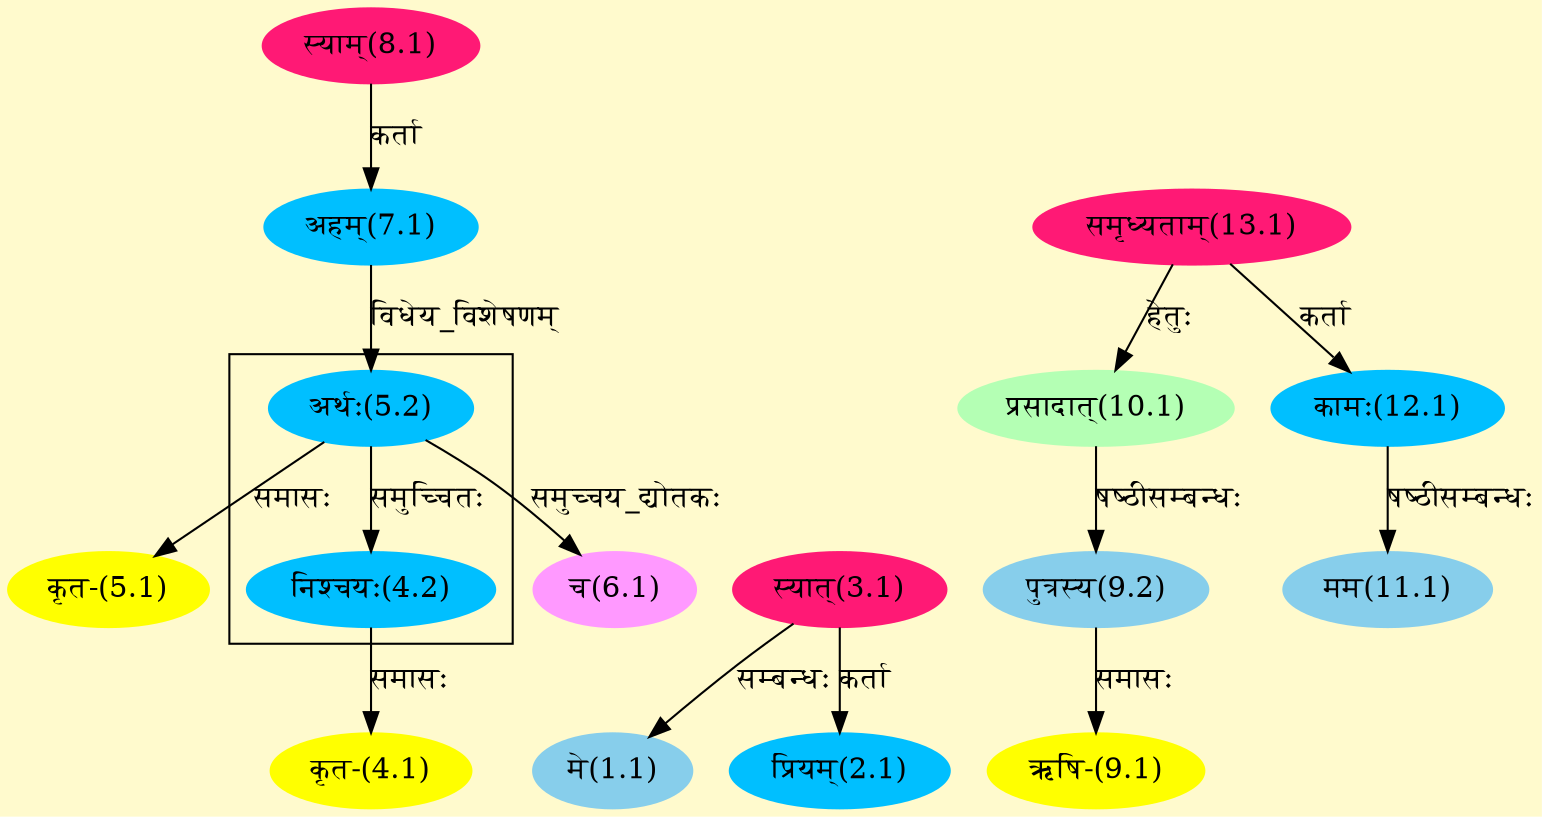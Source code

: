 digraph G{
rankdir=BT;
 compound=true;
 bgcolor="lemonchiffon1";

subgraph cluster_1{
Node4_2 [style=filled, color="#00BFFF" label = "निश्चयः(4.2)"]
Node5_2 [style=filled, color="#00BFFF" label = "अर्थः(5.2)"]

}
Node1_1 [style=filled, color="#87CEEB" label = "मे(1.1)"]
Node3_1 [style=filled, color="#FF1975" label = "स्यात्(3.1)"]
Node2_1 [style=filled, color="#00BFFF" label = "प्रियम्(2.1)"]
Node4_1 [style=filled, color="#FFFF00" label = "कृत-(4.1)"]
Node4_2 [style=filled, color="#00BFFF" label = "निश्चयः(4.2)"]
Node5_1 [style=filled, color="#FFFF00" label = "कृत-(5.1)"]
Node5_2 [style=filled, color="#00BFFF" label = "अर्थः(5.2)"]
Node7_1 [style=filled, color="#00BFFF" label = "अहम्(7.1)"]
Node6_1 [style=filled, color="#FF99FF" label = "च(6.1)"]
Node8_1 [style=filled, color="#FF1975" label = "स्याम्(8.1)"]
Node9_1 [style=filled, color="#FFFF00" label = "ऋषि-(9.1)"]
Node9_2 [style=filled, color="#87CEEB" label = "पुत्रस्य(9.2)"]
Node10_1 [style=filled, color="#B4FFB4" label = "प्रसादात्(10.1)"]
Node13_1 [style=filled, color="#FF1975" label = "समृध्यताम्(13.1)"]
Node11_1 [style=filled, color="#87CEEB" label = "मम(11.1)"]
Node12_1 [style=filled, color="#00BFFF" label = "कामः(12.1)"]
/* Start of Relations section */

Node1_1 -> Node3_1 [  label="सम्बन्धः"  dir="back" ]
Node2_1 -> Node3_1 [  label="कर्ता"  dir="back" ]
Node4_1 -> Node4_2 [  label="समासः"  dir="back" ]
Node4_2 -> Node5_2 [  label="समुच्चितः"  dir="back" ]
Node5_1 -> Node5_2 [  label="समासः"  dir="back" ]
Node5_2 -> Node7_1 [  label="विधेय_विशेषणम्"  dir="back" ]
Node6_1 -> Node5_2 [  label="समुच्चय_द्योतकः"  dir="back" ]
Node7_1 -> Node8_1 [  label="कर्ता"  dir="back" ]
Node9_1 -> Node9_2 [  label="समासः"  dir="back" ]
Node9_2 -> Node10_1 [  label="षष्ठीसम्बन्धः"  dir="back" ]
Node10_1 -> Node13_1 [  label="हेतुः"  dir="back" ]
Node11_1 -> Node12_1 [  label="षष्ठीसम्बन्धः"  dir="back" ]
Node12_1 -> Node13_1 [  label="कर्ता"  dir="back" ]
}
